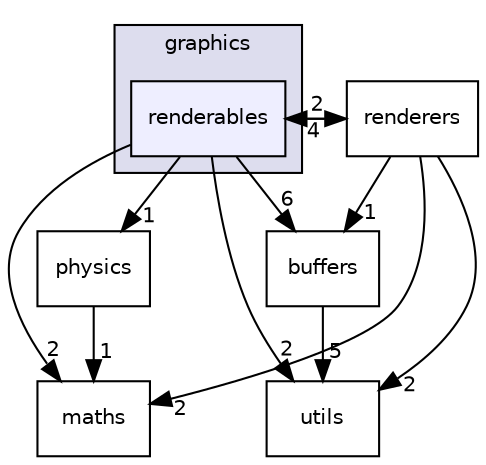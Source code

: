digraph "C:/Dev/Game Engines/Fireworks-Engine/Fireworks Engine/Fireworks Core/src/graphics/renderables" {
  compound=true
  node [ fontsize="10", fontname="Helvetica"];
  edge [ labelfontsize="10", labelfontname="Helvetica"];
  subgraph clusterdir_c50f98d358cbf947e76187523a44f226 {
    graph [ bgcolor="#ddddee", pencolor="black", label="graphics" fontname="Helvetica", fontsize="10", URL="dir_c50f98d358cbf947e76187523a44f226.html"]
  dir_2391ac95875f8f8acbac330c82e85a99 [shape=box, label="renderables", style="filled", fillcolor="#eeeeff", pencolor="black", URL="dir_2391ac95875f8f8acbac330c82e85a99.html"];
  }
  dir_cdbbfb6d3b4edcbb4596a33c4a9f2b9b [shape=box label="renderers" URL="dir_cdbbfb6d3b4edcbb4596a33c4a9f2b9b.html"];
  dir_ec42165bd75b0e6cf68d1f2bf568945b [shape=box label="physics" URL="dir_ec42165bd75b0e6cf68d1f2bf568945b.html"];
  dir_bb5d508ac0cd727e69d8ccd533b50f5f [shape=box label="maths" URL="dir_bb5d508ac0cd727e69d8ccd533b50f5f.html"];
  dir_9b213f180aa632ec86faefb425efa896 [shape=box label="buffers" URL="dir_9b213f180aa632ec86faefb425efa896.html"];
  dir_8554d27464c74e0722d805e428503d8c [shape=box label="utils" URL="dir_8554d27464c74e0722d805e428503d8c.html"];
  dir_2391ac95875f8f8acbac330c82e85a99->dir_cdbbfb6d3b4edcbb4596a33c4a9f2b9b [headlabel="2", labeldistance=1.5 headhref="dir_000009_000010.html"];
  dir_2391ac95875f8f8acbac330c82e85a99->dir_ec42165bd75b0e6cf68d1f2bf568945b [headlabel="1", labeldistance=1.5 headhref="dir_000009_000013.html"];
  dir_2391ac95875f8f8acbac330c82e85a99->dir_bb5d508ac0cd727e69d8ccd533b50f5f [headlabel="2", labeldistance=1.5 headhref="dir_000009_000012.html"];
  dir_2391ac95875f8f8acbac330c82e85a99->dir_9b213f180aa632ec86faefb425efa896 [headlabel="6", labeldistance=1.5 headhref="dir_000009_000007.html"];
  dir_2391ac95875f8f8acbac330c82e85a99->dir_8554d27464c74e0722d805e428503d8c [headlabel="2", labeldistance=1.5 headhref="dir_000009_000014.html"];
  dir_cdbbfb6d3b4edcbb4596a33c4a9f2b9b->dir_2391ac95875f8f8acbac330c82e85a99 [headlabel="4", labeldistance=1.5 headhref="dir_000010_000009.html"];
  dir_cdbbfb6d3b4edcbb4596a33c4a9f2b9b->dir_bb5d508ac0cd727e69d8ccd533b50f5f [headlabel="2", labeldistance=1.5 headhref="dir_000010_000012.html"];
  dir_cdbbfb6d3b4edcbb4596a33c4a9f2b9b->dir_9b213f180aa632ec86faefb425efa896 [headlabel="1", labeldistance=1.5 headhref="dir_000010_000007.html"];
  dir_cdbbfb6d3b4edcbb4596a33c4a9f2b9b->dir_8554d27464c74e0722d805e428503d8c [headlabel="2", labeldistance=1.5 headhref="dir_000010_000014.html"];
  dir_ec42165bd75b0e6cf68d1f2bf568945b->dir_bb5d508ac0cd727e69d8ccd533b50f5f [headlabel="1", labeldistance=1.5 headhref="dir_000013_000012.html"];
  dir_9b213f180aa632ec86faefb425efa896->dir_8554d27464c74e0722d805e428503d8c [headlabel="5", labeldistance=1.5 headhref="dir_000007_000014.html"];
}
